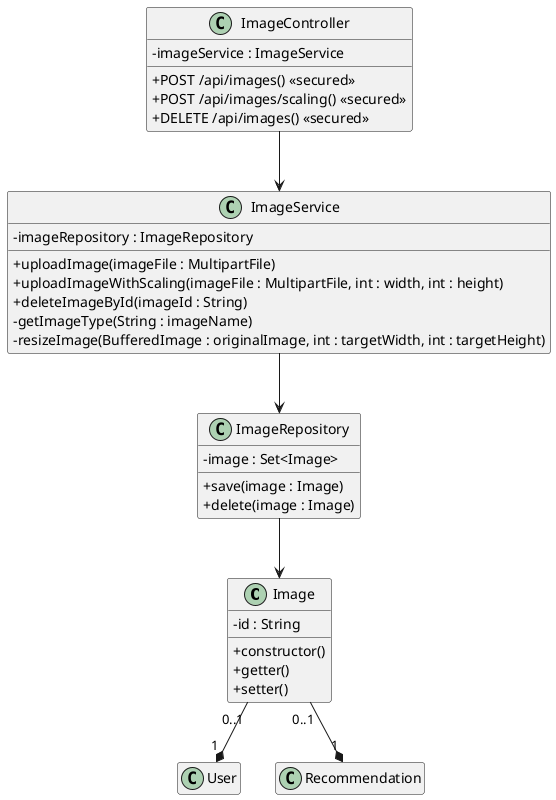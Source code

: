 @startuml
skinparam classAttributeIconSize 0
hide empty members

class Image {
    - id : String
    + constructor()
    + getter()
    + setter()
}
class ImageRepository {
    - image : Set<Image>
    + save(image : Image)
    + delete(image : Image)
}
class ImageService {
    - imageRepository : ImageRepository
    + uploadImage(imageFile : MultipartFile)
    + uploadImageWithScaling(imageFile : MultipartFile, int : width, int : height)
    + deleteImageById(imageId : String)
    - getImageType(String : imageName)
    - resizeImage(BufferedImage : originalImage, int : targetWidth, int : targetHeight)
}
class ImageController {
    - imageService : ImageService
    + POST /api/images() <<secured>>
    + POST /api/images/scaling() <<secured>>
    + DELETE /api/images() <<secured>>
}

Image "0..1" --* "1" User
Image "0..1" --* "1" Recommendation
ImageRepository --> Image
ImageService --> ImageRepository
ImageController --> ImageService

@enduml